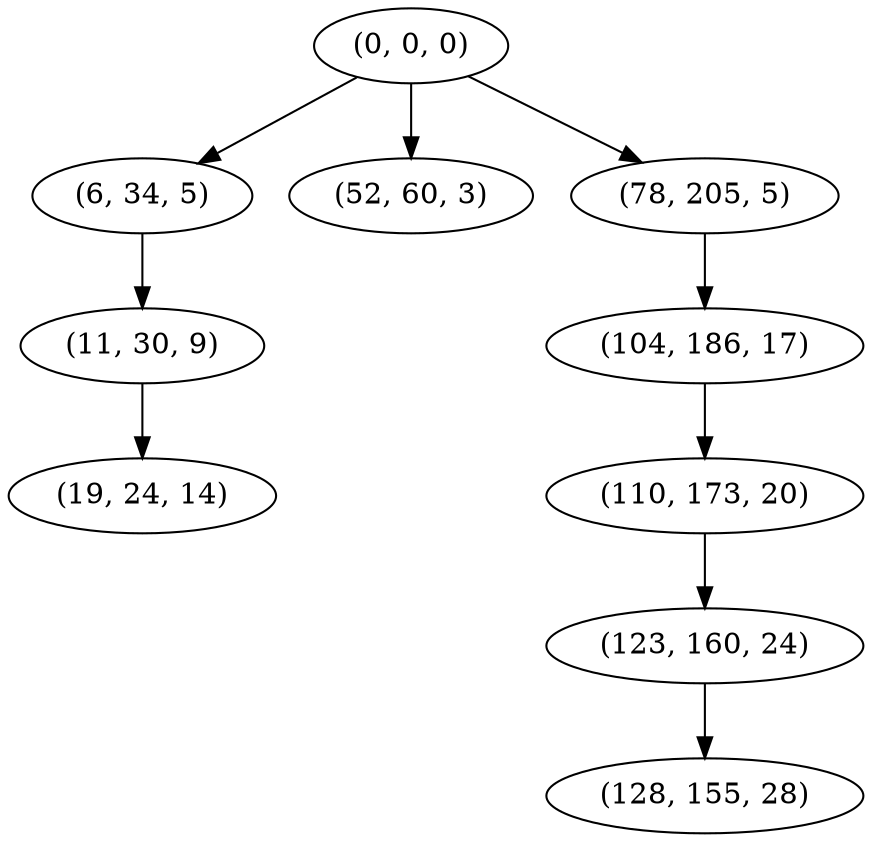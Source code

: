 digraph tree {
    "(0, 0, 0)";
    "(6, 34, 5)";
    "(11, 30, 9)";
    "(19, 24, 14)";
    "(52, 60, 3)";
    "(78, 205, 5)";
    "(104, 186, 17)";
    "(110, 173, 20)";
    "(123, 160, 24)";
    "(128, 155, 28)";
    "(0, 0, 0)" -> "(6, 34, 5)";
    "(0, 0, 0)" -> "(52, 60, 3)";
    "(0, 0, 0)" -> "(78, 205, 5)";
    "(6, 34, 5)" -> "(11, 30, 9)";
    "(11, 30, 9)" -> "(19, 24, 14)";
    "(78, 205, 5)" -> "(104, 186, 17)";
    "(104, 186, 17)" -> "(110, 173, 20)";
    "(110, 173, 20)" -> "(123, 160, 24)";
    "(123, 160, 24)" -> "(128, 155, 28)";
}
